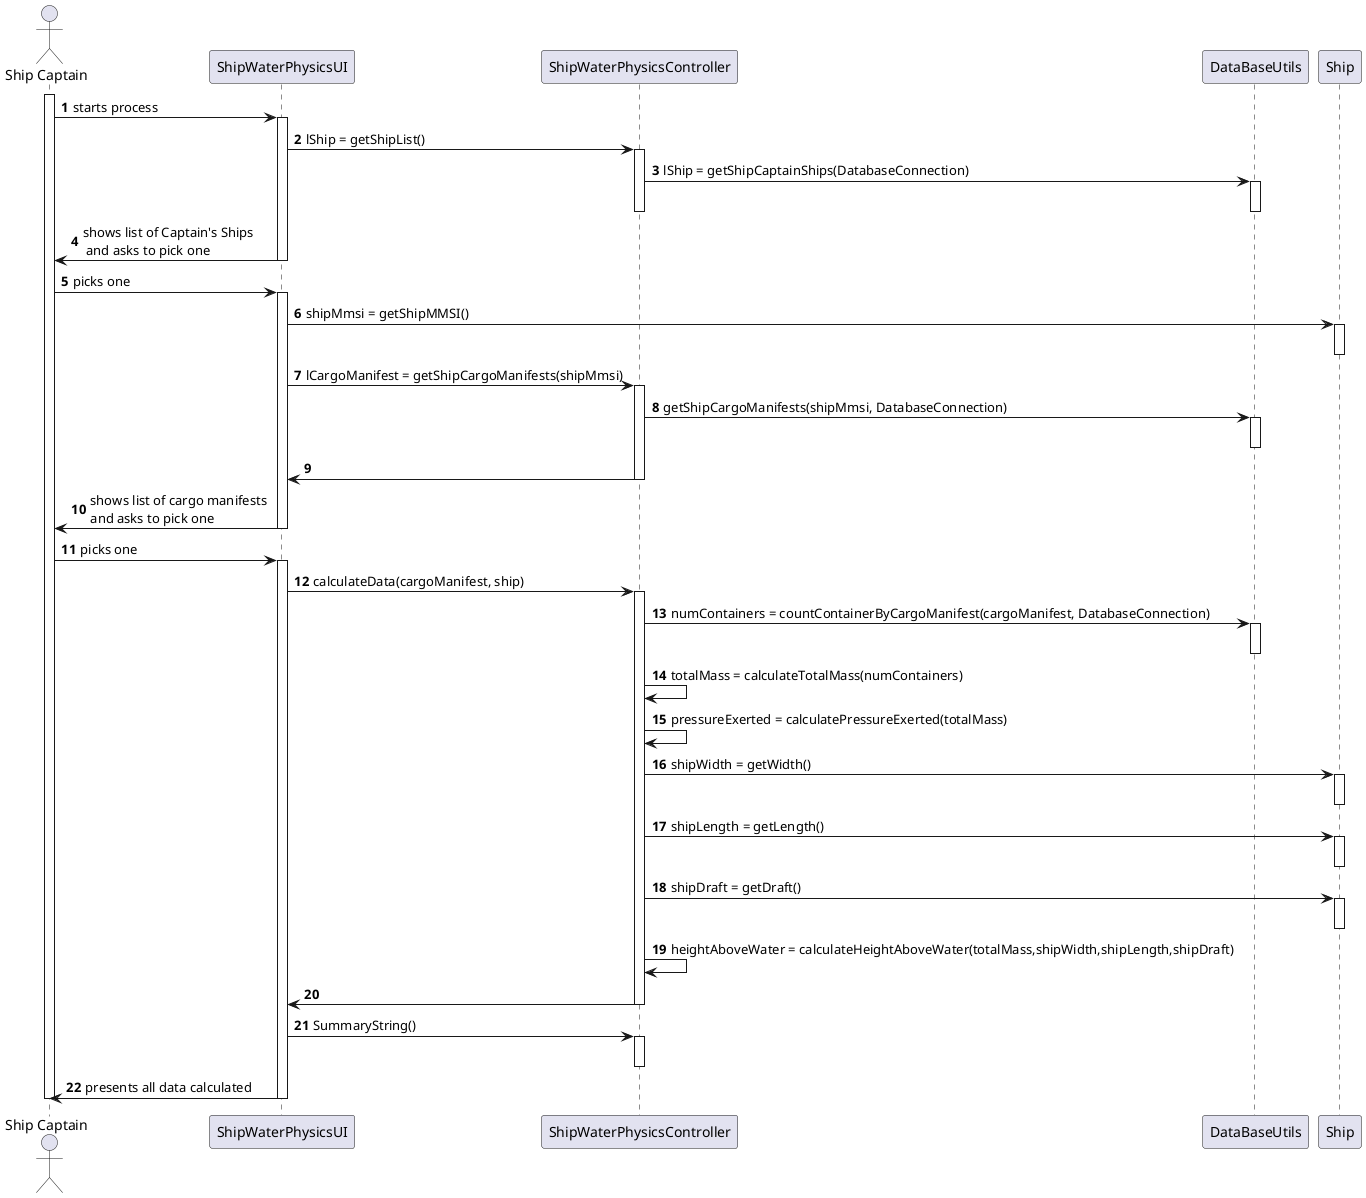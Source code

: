 @startuml
autonumber

actor "Ship Captain" as ACT

participant "ShipWaterPhysicsUI" as UI
participant "ShipWaterPhysicsController" as CTRL
participant "DataBaseUtils" as DBU
participant "Ship" as SHIP

activate ACT
ACT -> UI : starts process
activate UI
UI -> CTRL : lShip = getShipList()
activate CTRL
CTRL -> DBU : lShip = getShipCaptainShips(DatabaseConnection)
activate DBU
deactivate DBU
deactivate CTRL
UI -> ACT : shows list of Captain's Ships \n and asks to pick one
deactivate UI

ACT -> UI : picks one
activate UI
UI -> SHIP : shipMmsi = getShipMMSI()
activate SHIP
deactivate SHIP
UI -> CTRL : lCargoManifest = getShipCargoManifests(shipMmsi)
activate CTRL
CTRL -> DBU : getShipCargoManifests(shipMmsi, DatabaseConnection)
activate DBU
deactivate DBU
CTRL -> UI
deactivate CTRL
UI -> ACT : shows list of cargo manifests \nand asks to pick one
deactivate UI

ACT -> UI : picks one
activate UI
UI -> CTRL : calculateData(cargoManifest, ship)
activate CTRL
CTRL -> DBU : numContainers = countContainerByCargoManifest(cargoManifest, DatabaseConnection)
activate DBU
deactivate DBU
CTRL -> CTRL : totalMass = calculateTotalMass(numContainers)
CTRL -> CTRL : pressureExerted = calculatePressureExerted(totalMass)
CTRL -> SHIP : shipWidth = getWidth()
activate SHIP
deactivate SHIP
CTRL -> SHIP : shipLength = getLength()
activate SHIP
deactivate SHIP
CTRL -> SHIP : shipDraft = getDraft()
activate SHIP
deactivate SHIP
CTRL -> CTRL : heightAboveWater = calculateHeightAboveWater(totalMass,shipWidth,shipLength,shipDraft)
CTRL -> UI
deactivate CTRL

UI -> CTRL : SummaryString()
activate CTRL
deactivate CTRL
UI -> ACT : presents all data calculated
deactivate UI
deactivate ACT

@enduml
